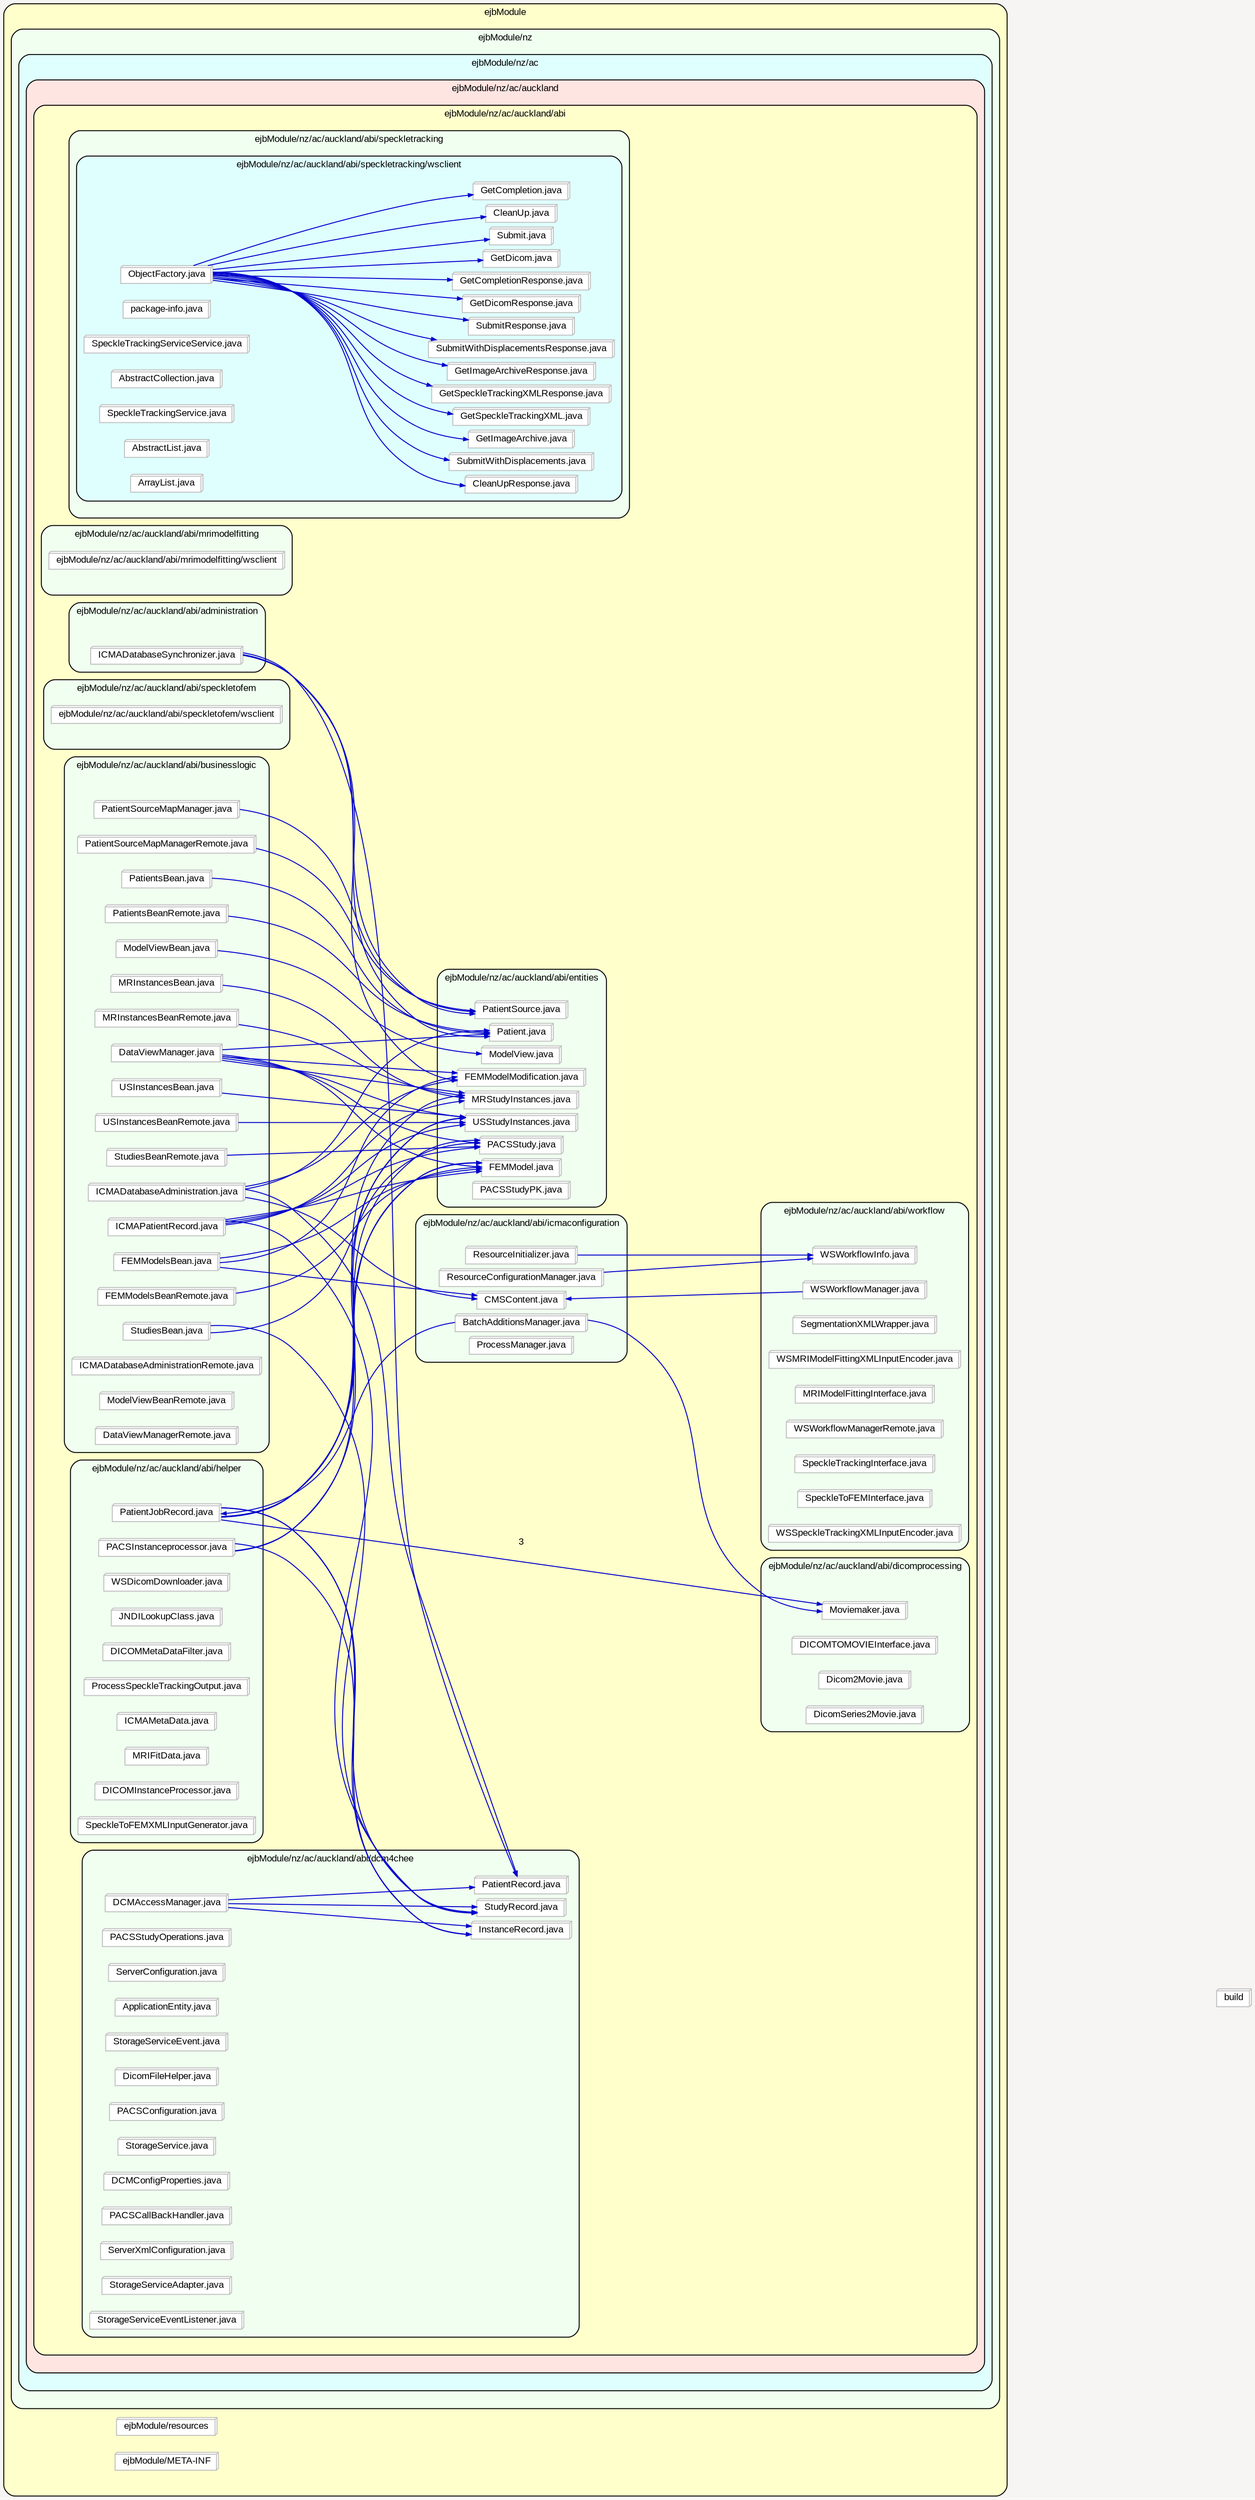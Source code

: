 digraph "" {
  graph [packmode="clust", ranksep="1.0", style="rounded,filled", bgcolor="#F7F5F3", label="", fontname="Arial", fontsize="10", pack="true", compound="true", rankdir="LR", fillcolor="#FFFFCC"];
  node [style="filled", color="grey", fixedsize="false", width="0.0", label="", fontname="Arial", fontsize="10", height="0.0", node_initialized="no", compound="true", fillcolor="white", shape="rectangle"];
  edge [dir="forward", ltail="", lhead="", arrowsize="0.5", color="black", label="", fontname="Arial", fontsize="10", compound="true", arrowtail="none", arrowhead="normal", fontcolor="black"];
  subgraph "cluster_1" {
    graph [label="ejbModule", fillcolor="#FFFFCC"];
    subgraph "cluster_3" {
      graph [label="ejbModule/nz", fillcolor="#F0FFF0"];
      subgraph "cluster_4" {
        graph [label="ejbModule/nz/ac", fillcolor="#DFFFFF"];
        subgraph "cluster_5" {
          graph [label="ejbModule/nz/ac/auckland", fillcolor="#FFE5E2"];
          subgraph "cluster_6" {
            graph [label="ejbModule/nz/ac/auckland/abi", fillcolor="#FFFFCC"];
            subgraph "cluster_8" {
              graph [label="ejbModule/nz/ac/auckland/abi/icmaconfiguration", fillcolor="#F0FFF0"];
              __N9 [style="invis,none", fixedsize="true", width="1.29167", label="", height="0.01", shape="none"];
              __N40 [style="filled", label="ResourceInitializer.java", shape="box3d"];
              __N47 [style="filled", label="CMSContent.java", shape="box3d"];
              __N56 [style="filled", label="ResourceConfigurationManager.java", shape="box3d"];
              __N60 [style="filled", label="BatchAdditionsManager.java", shape="box3d"];
              __N128 [style="filled", label="ProcessManager.java", shape="box3d"];
            }
            subgraph "cluster_10" {
              graph [label="ejbModule/nz/ac/auckland/abi/speckletracking", fillcolor="#F0FFF0"];
              subgraph "cluster_24" {
                graph [label="ejbModule/nz/ac/auckland/abi/speckletracking/wsclient", fillcolor="#DFFFFF"];
                __N25 [style="invis,none", fixedsize="true", width="1.44444", label="", height="0.01", shape="none"];
                __N64 [style="filled", label="ObjectFactory.java", shape="box3d"];
                __N65 [style="filled", label="CleanUpResponse.java", shape="box3d"];
                __N66 [style="filled", label="SubmitWithDisplacements.java", shape="box3d"];
                __N67 [style="filled", label="GetImageArchive.java", shape="box3d"];
                __N68 [style="filled", label="GetSpeckleTrackingXML.java", shape="box3d"];
                __N69 [style="filled", label="GetSpeckleTrackingXMLResponse.java", shape="box3d"];
                __N70 [style="filled", label="GetImageArchiveResponse.java", shape="box3d"];
                __N71 [style="filled", label="SubmitWithDisplacementsResponse.java", shape="box3d"];
                __N72 [style="filled", label="SubmitResponse.java", shape="box3d"];
                __N73 [style="filled", label="GetDicomResponse.java", shape="box3d"];
                __N74 [style="filled", label="GetCompletionResponse.java", shape="box3d"];
                __N75 [style="filled", label="GetDicom.java", shape="box3d"];
                __N76 [style="filled", label="Submit.java", shape="box3d"];
                __N77 [style="filled", label="CleanUp.java", shape="box3d"];
                __N78 [style="filled", label="GetCompletion.java", shape="box3d"];
                __N102 [style="filled", label="package-info.java", shape="box3d"];
                __N109 [style="filled", label="SpeckleTrackingServiceService.java", shape="box3d"];
                __N111 [style="filled", label="AbstractCollection.java", shape="box3d"];
                __N112 [style="filled", label="SpeckleTrackingService.java", shape="box3d"];
                __N116 [style="filled", label="AbstractList.java", shape="box3d"];
                __N118 [style="filled", label="ArrayList.java", shape="box3d"];
                __N64 -> __N65 [dir="forward", color="blue3", label="2"];
                __N64 -> __N66 [dir="forward", color="blue3", label="2"];
                __N64 -> __N67 [dir="forward", color="blue3", label="2"];
                __N64 -> __N68 [dir="forward", color="blue3", label="2"];
                __N64 -> __N69 [dir="forward", color="blue3", label="2"];
                __N64 -> __N70 [dir="forward", color="blue3", label="2"];
                __N64 -> __N71 [dir="forward", color="blue3", label="2"];
                __N64 -> __N72 [dir="forward", color="blue3", label="2"];
                __N64 -> __N73 [dir="forward", color="blue3", label="2"];
                __N64 -> __N74 [dir="forward", color="blue3", label="2"];
                __N64 -> __N75 [dir="forward", color="blue3", label="2"];
                __N64 -> __N76 [dir="forward", color="blue3", label="2"];
                __N64 -> __N77 [dir="forward", color="blue3", label="2"];
                __N64 -> __N78 [dir="forward", color="blue3", label="2"];
              }
              __N11 [style="invis,none", fixedsize="true", width="1.23611", label="", height="0.01", shape="none"];
            }
            subgraph "cluster_12" {
              graph [label="ejbModule/nz/ac/auckland/abi/workflow", fillcolor="#F0FFF0"];
              __N13 [style="invis,none", fixedsize="true", width="1.06944", label="", height="0.01", shape="none"];
              __N41 [style="filled", label="WSWorkflowInfo.java", shape="box3d"];
              __N92 [style="filled", label="WSWorkflowManager.java", shape="box3d"];
              __N99 [style="filled", label="SegmentationXMLWrapper.java", shape="box3d"];
              __N101 [style="filled", label="WSMRIModelFittingXMLInputEncoder.java", shape="box3d"];
              __N103 [style="filled", label="MRIModelFittingInterface.java", shape="box3d"];
              __N106 [style="filled", label="WSWorkflowManagerRemote.java", shape="box3d"];
              __N119 [style="filled", label="SpeckleTrackingInterface.java", shape="box3d"];
              __N123 [style="filled", label="SpeckleToFEMInterface.java", shape="box3d"];
              __N125 [style="filled", label="WSSpeckleTrackingXMLInputEncoder.java", shape="box3d"];
            }
            subgraph "cluster_15" {
              graph [label="ejbModule/nz/ac/auckland/abi/mrimodelfitting", fillcolor="#F0FFF0"];
              __N16 [style="filled", label="ejbModule/nz/ac/auckland/abi/mrimodelfitting/wsclient", shape="box3d"];
              __N31 [style="invis,none", fixedsize="true", width="1.22222", label="", height="0.01", shape="none"];
            }
            subgraph "cluster_18" {
              graph [label="ejbModule/nz/ac/auckland/abi/administration", fillcolor="#F0FFF0"];
              __N19 [style="invis,none", fixedsize="true", width="1.19444", label="", height="0.01", shape="none"];
              __N52 [style="filled", label="ICMADatabaseSynchronizer.java", shape="box3d"];
            }
            subgraph "cluster_20" {
              graph [label="ejbModule/nz/ac/auckland/abi/speckletofem", fillcolor="#F0FFF0"];
              __N21 [style="filled", label="ejbModule/nz/ac/auckland/abi/speckletofem/wsclient", shape="box3d"];
              __N32 [style="invis,none", fixedsize="true", width="1.18056", label="", height="0.01", shape="none"];
            }
            subgraph "cluster_26" {
              graph [label="ejbModule/nz/ac/auckland/abi/dcm4chee", fillcolor="#F0FFF0"];
              __N27 [style="invis,none", fixedsize="true", width="1.11111", label="", height="0.01", shape="none"];
              __N46 [style="filled", label="PatientRecord.java", shape="box3d"];
              __N55 [style="filled", label="StudyRecord.java", shape="box3d"];
              __N83 [style="filled", label="DCMAccessManager.java", shape="box3d"];
              __N84 [style="filled", label="InstanceRecord.java", shape="box3d"];
              __N97 [style="filled", label="PACSStudyOperations.java", shape="box3d"];
              __N104 [style="filled", label="ServerConfiguration.java", shape="box3d"];
              __N105 [style="filled", label="ApplicationEntity.java", shape="box3d"];
              __N107 [style="filled", label="StorageServiceEvent.java", shape="box3d"];
              __N108 [style="filled", label="DicomFileHelper.java", shape="box3d"];
              __N110 [style="filled", label="PACSConfiguration.java", shape="box3d"];
              __N117 [style="filled", label="StorageService.java", shape="box3d"];
              __N121 [style="filled", label="DCMConfigProperties.java", shape="box3d"];
              __N124 [style="filled", label="PACSCallBackHandler.java", shape="box3d"];
              __N126 [style="filled", label="ServerXmlConfiguration.java", shape="box3d"];
              __N129 [style="filled", label="StorageServiceAdapter.java", shape="box3d"];
              __N130 [style="filled", label="StorageServiceEventListener.java", shape="box3d"];
              __N83 -> __N84 [dir="forward", color="blue3", label="5"];
              __N83 -> __N46 [dir="forward", color="blue3", label="5"];
              __N83 -> __N55 [dir="forward", color="blue3", label="5"];
            }
            subgraph "cluster_28" {
              graph [label="ejbModule/nz/ac/auckland/abi/businesslogic", fillcolor="#F0FFF0"];
              __N29 [style="invis,none", fixedsize="true", width="1.19444", label="", height="0.01", shape="none"];
              __N42 [style="filled", label="USInstancesBean.java", shape="box3d"];
              __N44 [style="filled", label="ICMADatabaseAdministration.java", shape="box3d"];
              __N49 [style="filled", label="PatientSourceMapManager.java", shape="box3d"];
              __N51 [style="filled", label="PatientSourceMapManagerRemote.java", shape="box3d"];
              __N53 [style="filled", label="StudiesBean.java", shape="box3d"];
              __N57 [style="filled", label="DataViewManager.java", shape="box3d"];
              __N63 [style="filled", label="ICMAPatientRecord.java", shape="box3d"];
              __N79 [style="filled", label="PatientsBean.java", shape="box3d"];
              __N80 [style="filled", label="MRInstancesBean.java", shape="box3d"];
              __N81 [style="filled", label="StudiesBeanRemote.java", shape="box3d"];
              __N82 [style="filled", label="PatientsBeanRemote.java", shape="box3d"];
              __N85 [style="filled", label="MRInstancesBeanRemote.java", shape="box3d"];
              __N86 [style="filled", label="FEMModelsBeanRemote.java", shape="box3d"];
              __N87 [style="filled", label="ModelViewBean.java", shape="box3d"];
              __N90 [style="filled", label="FEMModelsBean.java", shape="box3d"];
              __N91 [style="filled", label="USInstancesBeanRemote.java", shape="box3d"];
              __N120 [style="filled", label="ICMADatabaseAdministrationRemote.java", shape="box3d"];
              __N127 [style="filled", label="ModelViewBeanRemote.java", shape="box3d"];
              __N133 [style="filled", label="DataViewManagerRemote.java", shape="box3d"];
            }
            subgraph "cluster_33" {
              graph [label="ejbModule/nz/ac/auckland/abi/entities", fillcolor="#F0FFF0"];
              __N34 [style="invis,none", fixedsize="true", width="1.02778", label="", height="0.01", shape="none"];
              __N43 [style="filled", label="USStudyInstances.java", shape="box3d"];
              __N45 [style="filled", label="Patient.java", shape="box3d"];
              __N48 [style="filled", label="FEMModelModification.java", shape="box3d"];
              __N50 [style="filled", label="PatientSource.java", shape="box3d"];
              __N54 [style="filled", label="PACSStudy.java", shape="box3d"];
              __N58 [style="filled", label="FEMModel.java", shape="box3d"];
              __N59 [style="filled", label="MRStudyInstances.java", shape="box3d"];
              __N88 [style="filled", label="ModelView.java", shape="box3d"];
              __N100 [style="filled", label="PACSStudyPK.java", shape="box3d"];
            }
            subgraph "cluster_35" {
              graph [label="ejbModule/nz/ac/auckland/abi/helper", fillcolor="#F0FFF0"];
              __N36 [style="invis,none", fixedsize="true", width="1.01389", label="", height="0.01", shape="none"];
              __N61 [style="filled", label="PatientJobRecord.java", shape="box3d"];
              __N89 [style="filled", label="PACSInstanceprocessor.java", shape="box3d"];
              __N93 [style="filled", label="WSDicomDownloader.java", shape="box3d"];
              __N95 [style="filled", label="JNDILookupClass.java", shape="box3d"];
              __N96 [style="filled", label="DICOMMetaDataFilter.java", shape="box3d"];
              __N113 [style="filled", label="ProcessSpeckleTrackingOutput.java", shape="box3d"];
              __N114 [style="filled", label="ICMAMetaData.java", shape="box3d"];
              __N115 [style="filled", label="MRIFitData.java", shape="box3d"];
              __N122 [style="filled", label="DICOMInstanceProcessor.java", shape="box3d"];
              __N132 [style="filled", label="SpeckleToFEMXMLInputGenerator.java", shape="box3d"];
            }
            subgraph "cluster_37" {
              graph [label="ejbModule/nz/ac/auckland/abi/dicomprocessing", fillcolor="#F0FFF0"];
              __N38 [style="invis,none", fixedsize="true", width="1.27778", label="", height="0.01", shape="none"];
              __N62 [style="filled", label="Moviemaker.java", shape="box3d"];
              __N94 [style="filled", label="DICOMTOMOVIEInterface.java", shape="box3d"];
              __N98 [style="filled", label="Dicom2Movie.java", shape="box3d"];
              __N131 [style="filled", label="DicomSeries2Movie.java", shape="box3d"];
            }
            __N7 [style="invis,none", fixedsize="true", width="0.847222", label="", height="0.01", shape="none"];
            __N40 -> __N41 [dir="forward", color="blue3", label="3"];
            __N42 -> __N43 [dir="forward", color="blue3", label="2"];
            __N44 -> __N45 [dir="forward", color="blue3", label="3"];
            __N44 -> __N46 [dir="forward", color="blue3", label="3"];
            __N44 -> __N47 [dir="forward", color="blue3", label="1"];
            __N44 -> __N48 [dir="forward", color="blue3", label="1"];
            __N49 -> __N50 [dir="forward", color="blue3", label="3"];
            __N51 -> __N50 [dir="forward", color="blue3", label="1"];
            __N52 -> __N48 [dir="forward", color="blue3", label="1"];
            __N52 -> __N45 [dir="forward", color="blue3", label="3"];
            __N52 -> __N50 [dir="forward", color="blue3", label="3"];
            __N52 -> __N46 [dir="forward", color="blue3", label="1"];
            __N53 -> __N54 [dir="forward", color="blue3", label="3"];
            __N53 -> __N55 [dir="forward", color="blue3", label="1"];
            __N56 -> __N41 [dir="forward", color="blue3", label="1"];
            __N57 -> __N58 [dir="forward", color="blue3", label="2"];
            __N57 -> __N48 [dir="forward", color="blue3", label="1"];
            __N57 -> __N54 [dir="forward", color="blue3", label="1"];
            __N57 -> __N43 [dir="forward", color="blue3", label="1"];
            __N57 -> __N59 [dir="forward", color="blue3", label="1"];
            __N57 -> __N45 [dir="forward", color="blue3", label="1"];
            __N60 -> __N61 [dir="forward", color="blue3", label="2"];
            __N60 -> __N62 [dir="forward", color="blue3", label="4"];
            __N63 -> __N59 [dir="forward", color="blue3", label="3"];
            __N63 -> __N43 [dir="forward", color="blue3", label="3"];
            __N63 -> __N54 [dir="forward", color="blue3", label="4"];
            __N63 -> __N58 [dir="forward", color="blue3", label="3"];
            __N63 -> __N55 [dir="forward", color="blue3", label="1"];
            __N79 -> __N45 [dir="forward", color="blue3", label="5"];
            __N80 -> __N59 [dir="forward", color="blue3", label="2"];
            __N81 -> __N54 [dir="forward", color="blue3", label="1"];
            __N82 -> __N45 [dir="forward", color="blue3", label="2"];
            __N85 -> __N59 [dir="forward", color="blue3", label="1"];
            __N86 -> __N58 [dir="forward", color="blue3", label="2"];
            __N61 -> __N54 [dir="forward", color="blue3", label="2"];
            __N61 -> __N62 [dir="forward", color="blue3", label="3"];
            __N61 -> __N59 [dir="forward", color="blue3", label="3"];
            __N61 -> __N55 [dir="forward", color="blue3", label="5"];
            __N61 -> __N84 [dir="forward", color="blue3", label="5"];
            __N61 -> __N58 [dir="forward", color="blue3", label="3"];
            __N61 -> __N43 [dir="forward", color="blue3", label="3"];
            __N87 -> __N88 [dir="forward", color="blue3", label="2"];
            __N89 -> __N43 [dir="forward", color="blue3", label="3"];
            __N89 -> __N58 [dir="forward", color="blue3", label="4"];
            __N89 -> __N84 [dir="forward", color="blue3", label="1"];
            __N90 -> __N48 [dir="forward", color="blue3", label="9"];
            __N90 -> __N58 [dir="forward", color="blue3", label="6"];
            __N90 -> __N47 [dir="forward", color="blue3", label="1"];
            __N91 -> __N43 [dir="forward", color="blue3", label="1"];
            __N92 -> __N47 [dir="forward", color="blue3", label="4"];
          }
          __N17 [style="invis,none", fixedsize="true", width="0.75", label="", height="0.01", shape="none"];
        }
        __N14 [style="invis,none", fixedsize="true", width="0.513889", label="", height="0.01", shape="none"];
      }
      __N22 [style="invis,none", fixedsize="true", width="0.444444", label="", height="0.01", shape="none"];
    }
    __N2 [style="filled", label="ejbModule/resources", shape="box3d"];
    __N23 [style="filled", label="ejbModule/META-INF", shape="box3d"];
    __N30 [style="invis,none", fixedsize="true", width="0.361111", label="", height="0.01", shape="none"];
  }
  __N39 [style="filled", label="build", shape="box3d"];
}
